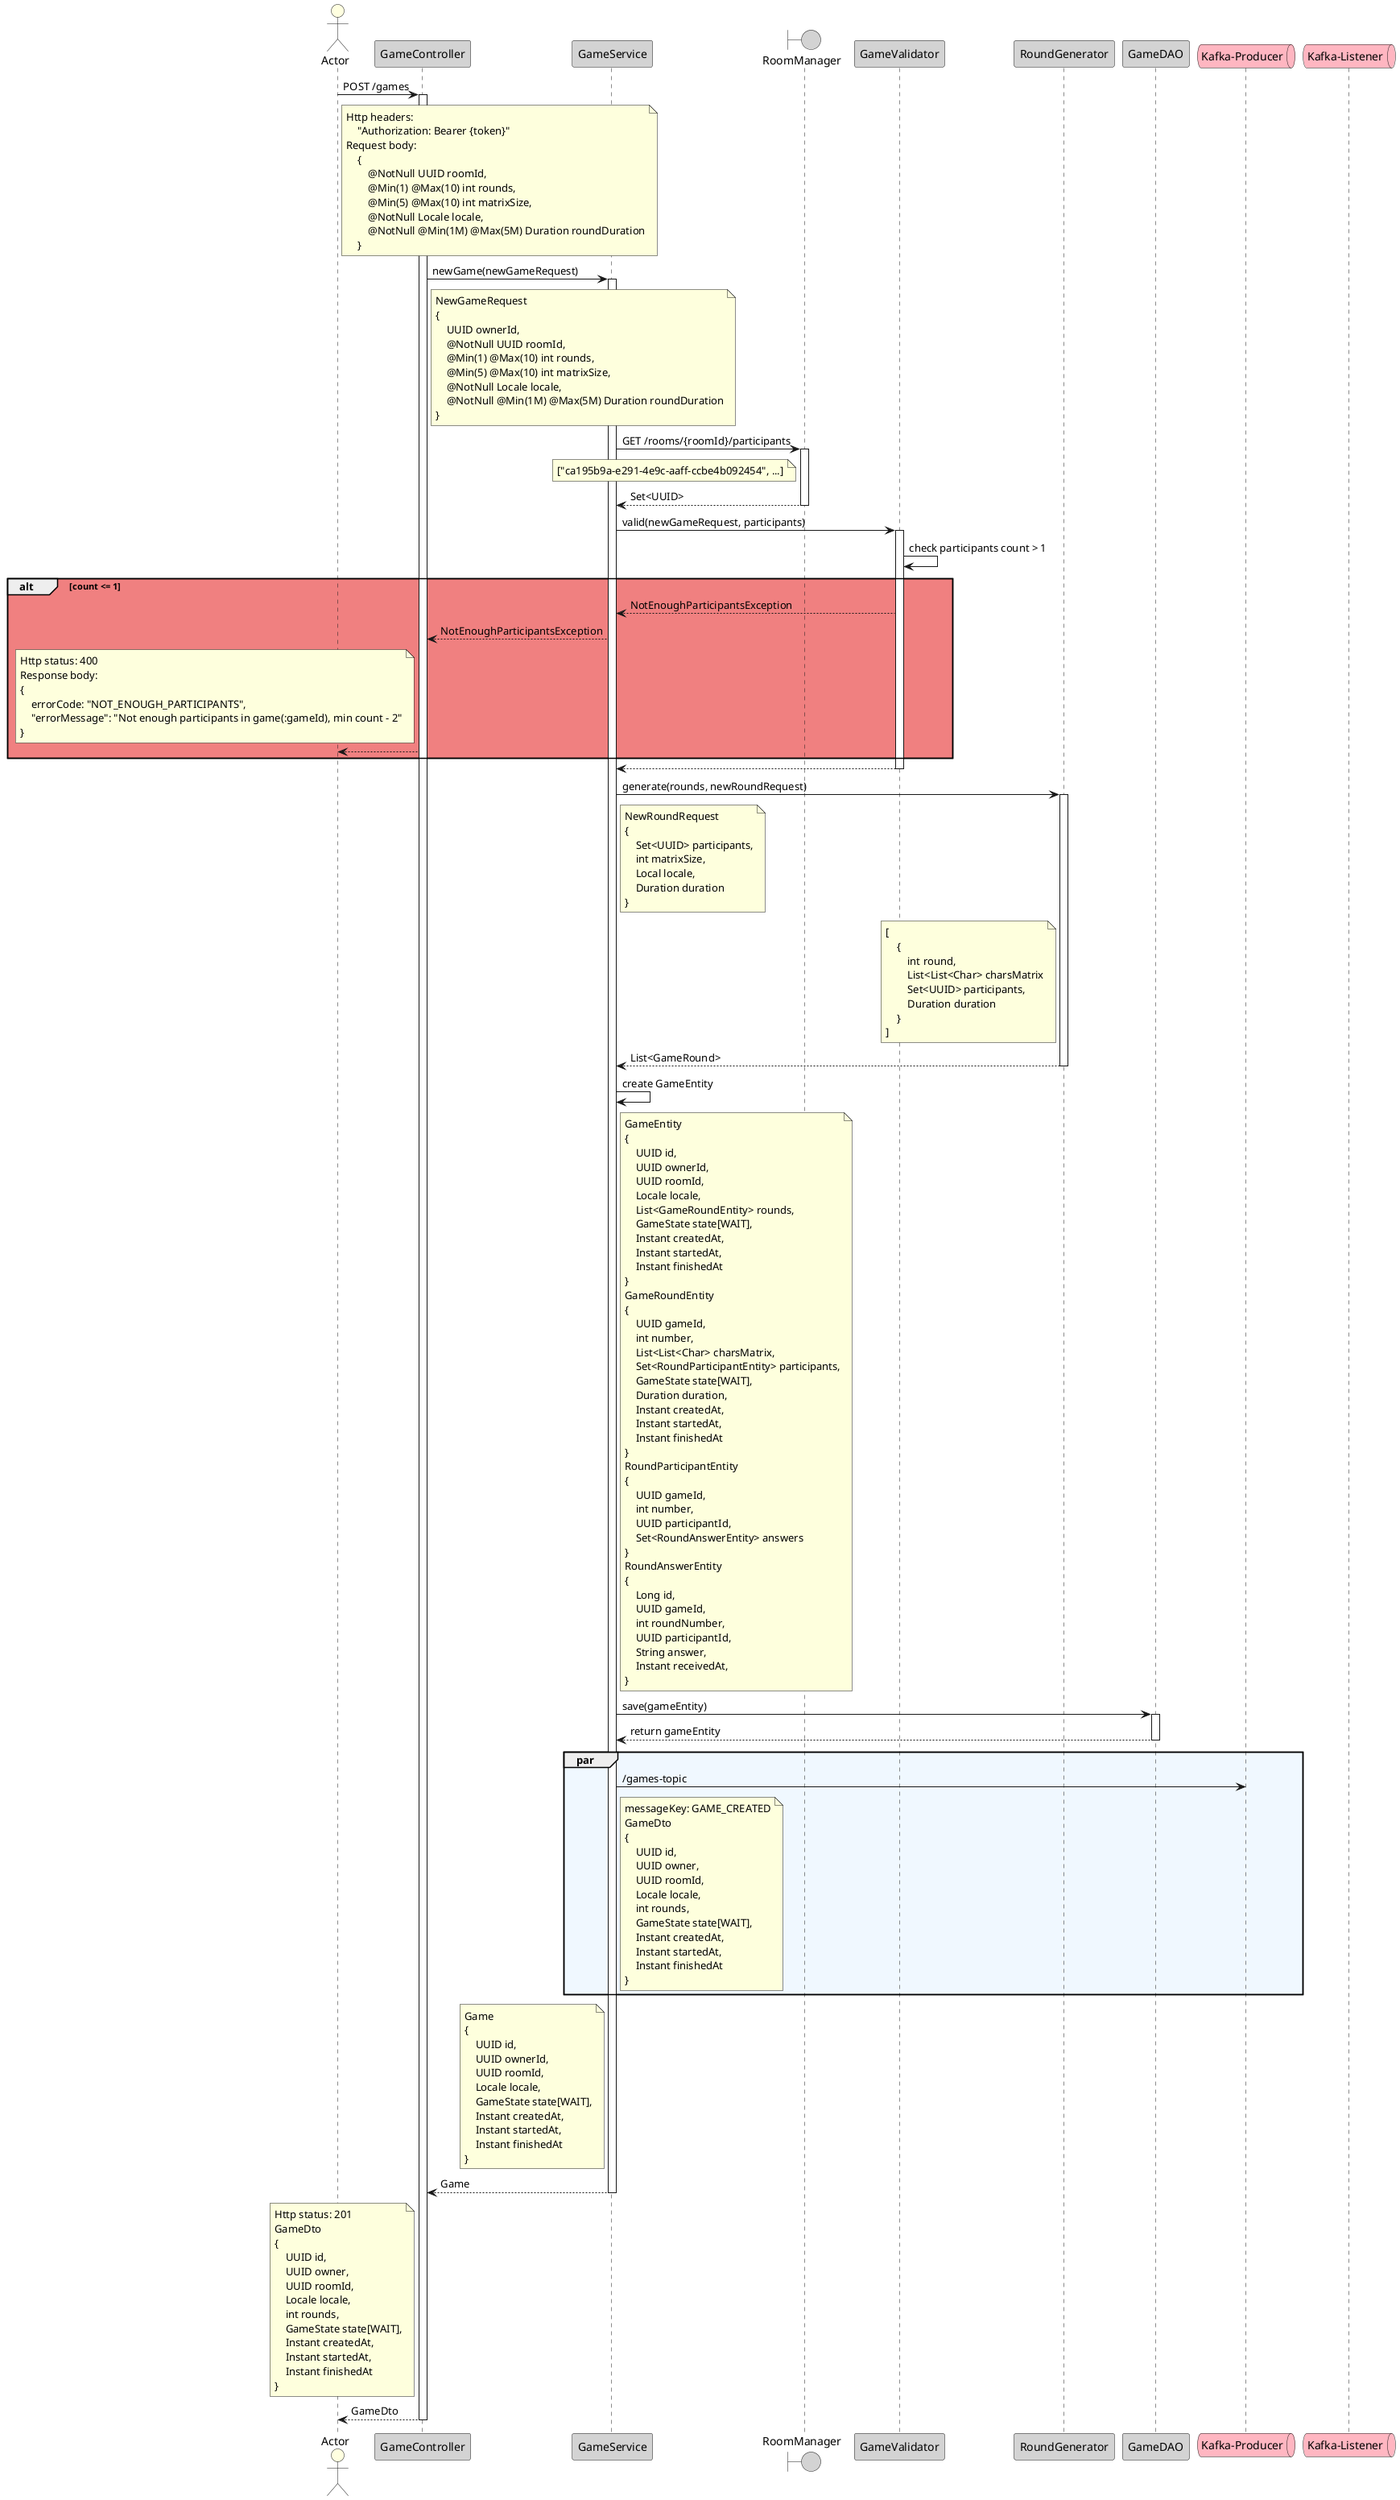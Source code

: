 @startuml

actor "Actor" as a #LightYellow
participant "GameController" as controller #LightGray
participant "GameService" as gameService #LightGray
boundary "RoomManager" as roomManager #LightGray
participant "GameValidator" as gameValidator #LightGray
participant "RoundGenerator" as roundGenerator #LightGray
participant "GameDAO" as gameDao #LightGray
queue "Kafka-Producer" as kafkaProducer #LightPink
queue "Kafka-Listener" as kafkaListener #LightPink

a -> controller: POST /games
note right a
Http headers:
    "Authorization: Bearer {token}"
Request body:
    {
        @NotNull UUID roomId,
        @Min(1) @Max(10) int rounds,
        @Min(5) @Max(10) int matrixSize,
        @NotNull Locale locale,
        @NotNull @Min(1M) @Max(5M) Duration roundDuration
    }
end note
activate controller

controller -> gameService: newGame(newGameRequest)
note right controller
NewGameRequest
{
    UUID ownerId,
    @NotNull UUID roomId,
    @Min(1) @Max(10) int rounds,
    @Min(5) @Max(10) int matrixSize,
    @NotNull Locale locale,
    @NotNull @Min(1M) @Max(5M) Duration roundDuration
}
end note
activate gameService

gameService -> roomManager: GET /rooms/{roomId}/participants
activate roomManager
note left roomManager
["ca195b9a-e291-4e9c-aaff-ccbe4b092454", ...]
end note
roomManager --> gameService: Set<UUID>
deactivate roomManager

gameService -> gameValidator: valid(newGameRequest, participants)
activate gameValidator
gameValidator -> gameValidator: check participants count > 1
alt #LightCoral count <= 1
    gameValidator --> gameService: NotEnoughParticipantsException
    gameService --> controller: NotEnoughParticipantsException
    note left controller
    Http status: 400
    Response body:
    {
        errorCode: "NOT_ENOUGH_PARTICIPANTS",
        "errorMessage": "Not enough participants in game(:gameId), min count - 2"
    }
    end note
    controller --> a
end
gameValidator --> gameService
deactivate gameValidator

gameService -> roundGenerator: generate(rounds, newRoundRequest)
note right gameService
NewRoundRequest
{
    Set<UUID> participants,
    int matrixSize,
    Local locale,
    Duration duration
}
end note
activate roundGenerator
note left roundGenerator
[
    {
        int round,
        List<List<Char> charsMatrix
        Set<UUID> participants,
        Duration duration
    }
]
end note
roundGenerator --> gameService: List<GameRound>
deactivate roundGenerator

gameService -> gameService: create GameEntity
note right gameService
GameEntity
{
    UUID id,
    UUID ownerId,
    UUID roomId,
    Locale locale,
    List<GameRoundEntity> rounds,
    GameState state[WAIT],
    Instant createdAt,
    Instant startedAt,
    Instant finishedAt
}
GameRoundEntity
{
    UUID gameId,
    int number,
    List<List<Char> charsMatrix,
    Set<RoundParticipantEntity> participants,
    GameState state[WAIT],
    Duration duration,
    Instant createdAt,
    Instant startedAt,
    Instant finishedAt
}
RoundParticipantEntity
{
    UUID gameId,
    int number,
    UUID participantId,
    Set<RoundAnswerEntity> answers
}
RoundAnswerEntity
{
    Long id,
    UUID gameId,
    int roundNumber,
    UUID participantId,
    String answer,
    Instant receivedAt,
}
end note

gameService -> gameDao: save(gameEntity)
activate gameDao
gameDao --> gameService: return gameEntity
deactivate gameDao

par #AliceBlue
    gameService -> kafkaProducer: /games-topic
    note right gameService
        messageKey: GAME_CREATED
        GameDto
        {
            UUID id,
            UUID owner,
            UUID roomId,
            Locale locale,
            int rounds,
            GameState state[WAIT],
            Instant createdAt,
            Instant startedAt,
            Instant finishedAt
        }
    end note
end

note left gameService
Game
{
    UUID id,
    UUID ownerId,
    UUID roomId,
    Locale locale,
    GameState state[WAIT],
    Instant createdAt,
    Instant startedAt,
    Instant finishedAt
}
end note
gameService --> controller: Game
deactivate gameService

note left controller
Http status: 201
GameDto
{
    UUID id,
    UUID owner,
    UUID roomId,
    Locale locale,
    int rounds,
    GameState state[WAIT],
    Instant createdAt,
    Instant startedAt,
    Instant finishedAt
}
end note
controller --> a: GameDto
deactivate controller

@enduml